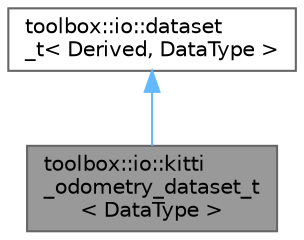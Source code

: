 digraph "toolbox::io::kitti_odometry_dataset_t&lt; DataType &gt;"
{
 // LATEX_PDF_SIZE
  bgcolor="transparent";
  edge [fontname=Helvetica,fontsize=10,labelfontname=Helvetica,labelfontsize=10];
  node [fontname=Helvetica,fontsize=10,shape=box,height=0.2,width=0.4];
  Node1 [id="Node000001",label="toolbox::io::kitti\l_odometry_dataset_t\l\< DataType \>",height=0.2,width=0.4,color="gray40", fillcolor="grey60", style="filled", fontcolor="black",tooltip="KITTI Odometry dataset loader."];
  Node2 -> Node1 [id="edge1_Node000001_Node000002",dir="back",color="steelblue1",style="solid",tooltip=" "];
  Node2 [id="Node000002",label="toolbox::io::dataset\l_t\< Derived, DataType \>",height=0.2,width=0.4,color="gray40", fillcolor="white", style="filled",URL="$classtoolbox_1_1io_1_1dataset__t.html",tooltip="数据集基类/Abstract base class for datasets"];
}
